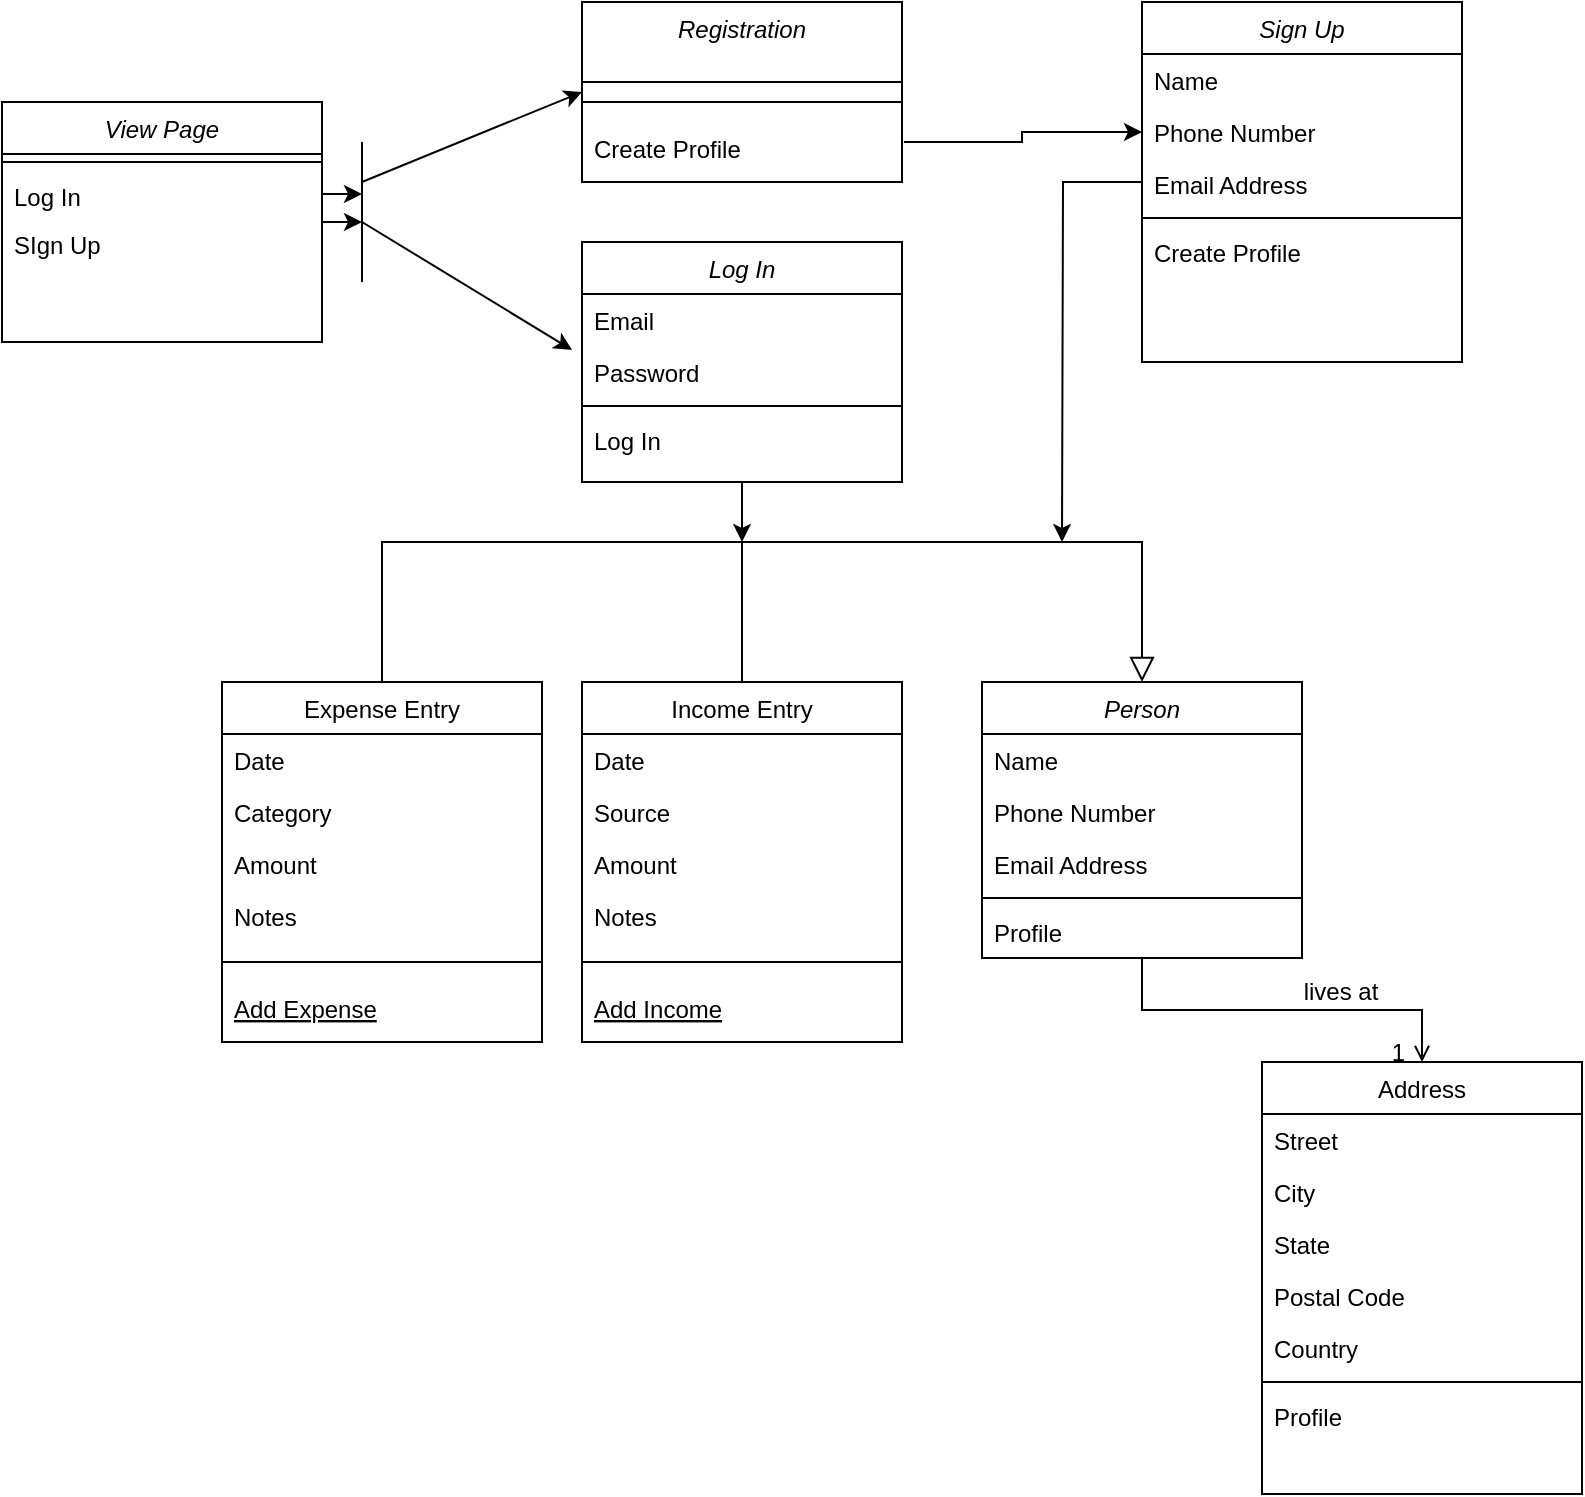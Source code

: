 <mxfile version="22.1.4" type="github" pages="2">
  <diagram id="C5RBs43oDa-KdzZeNtuy" name="Page-1">
    <mxGraphModel dx="1434" dy="790" grid="1" gridSize="10" guides="1" tooltips="1" connect="1" arrows="1" fold="1" page="1" pageScale="1" pageWidth="827" pageHeight="1169" math="0" shadow="0">
      <root>
        <mxCell id="WIyWlLk6GJQsqaUBKTNV-0" />
        <mxCell id="WIyWlLk6GJQsqaUBKTNV-1" parent="WIyWlLk6GJQsqaUBKTNV-0" />
        <mxCell id="zkfFHV4jXpPFQw0GAbJ--0" value="Person" style="swimlane;fontStyle=2;align=center;verticalAlign=top;childLayout=stackLayout;horizontal=1;startSize=26;horizontalStack=0;resizeParent=1;resizeLast=0;collapsible=1;marginBottom=0;rounded=0;shadow=0;strokeWidth=1;" parent="WIyWlLk6GJQsqaUBKTNV-1" vertex="1">
          <mxGeometry x="500" y="360" width="160" height="138" as="geometry">
            <mxRectangle x="230" y="140" width="160" height="26" as="alternateBounds" />
          </mxGeometry>
        </mxCell>
        <mxCell id="zkfFHV4jXpPFQw0GAbJ--1" value="Name" style="text;align=left;verticalAlign=top;spacingLeft=4;spacingRight=4;overflow=hidden;rotatable=0;points=[[0,0.5],[1,0.5]];portConstraint=eastwest;" parent="zkfFHV4jXpPFQw0GAbJ--0" vertex="1">
          <mxGeometry y="26" width="160" height="26" as="geometry" />
        </mxCell>
        <mxCell id="zkfFHV4jXpPFQw0GAbJ--2" value="Phone Number" style="text;align=left;verticalAlign=top;spacingLeft=4;spacingRight=4;overflow=hidden;rotatable=0;points=[[0,0.5],[1,0.5]];portConstraint=eastwest;rounded=0;shadow=0;html=0;" parent="zkfFHV4jXpPFQw0GAbJ--0" vertex="1">
          <mxGeometry y="52" width="160" height="26" as="geometry" />
        </mxCell>
        <mxCell id="zkfFHV4jXpPFQw0GAbJ--3" value="Email Address" style="text;align=left;verticalAlign=top;spacingLeft=4;spacingRight=4;overflow=hidden;rotatable=0;points=[[0,0.5],[1,0.5]];portConstraint=eastwest;rounded=0;shadow=0;html=0;" parent="zkfFHV4jXpPFQw0GAbJ--0" vertex="1">
          <mxGeometry y="78" width="160" height="26" as="geometry" />
        </mxCell>
        <mxCell id="zkfFHV4jXpPFQw0GAbJ--4" value="" style="line;html=1;strokeWidth=1;align=left;verticalAlign=middle;spacingTop=-1;spacingLeft=3;spacingRight=3;rotatable=0;labelPosition=right;points=[];portConstraint=eastwest;" parent="zkfFHV4jXpPFQw0GAbJ--0" vertex="1">
          <mxGeometry y="104" width="160" height="8" as="geometry" />
        </mxCell>
        <mxCell id="zkfFHV4jXpPFQw0GAbJ--5" value="Profile" style="text;align=left;verticalAlign=top;spacingLeft=4;spacingRight=4;overflow=hidden;rotatable=0;points=[[0,0.5],[1,0.5]];portConstraint=eastwest;" parent="zkfFHV4jXpPFQw0GAbJ--0" vertex="1">
          <mxGeometry y="112" width="160" height="26" as="geometry" />
        </mxCell>
        <mxCell id="zkfFHV4jXpPFQw0GAbJ--6" value="Expense Entry" style="swimlane;fontStyle=0;align=center;verticalAlign=top;childLayout=stackLayout;horizontal=1;startSize=26;horizontalStack=0;resizeParent=1;resizeLast=0;collapsible=1;marginBottom=0;rounded=0;shadow=0;strokeWidth=1;" parent="WIyWlLk6GJQsqaUBKTNV-1" vertex="1">
          <mxGeometry x="120" y="360" width="160" height="180" as="geometry">
            <mxRectangle x="130" y="380" width="160" height="26" as="alternateBounds" />
          </mxGeometry>
        </mxCell>
        <mxCell id="zkfFHV4jXpPFQw0GAbJ--7" value="Date" style="text;align=left;verticalAlign=top;spacingLeft=4;spacingRight=4;overflow=hidden;rotatable=0;points=[[0,0.5],[1,0.5]];portConstraint=eastwest;" parent="zkfFHV4jXpPFQw0GAbJ--6" vertex="1">
          <mxGeometry y="26" width="160" height="26" as="geometry" />
        </mxCell>
        <mxCell id="zkfFHV4jXpPFQw0GAbJ--8" value="Category&#xa;" style="text;align=left;verticalAlign=top;spacingLeft=4;spacingRight=4;overflow=hidden;rotatable=0;points=[[0,0.5],[1,0.5]];portConstraint=eastwest;rounded=0;shadow=0;html=0;" parent="zkfFHV4jXpPFQw0GAbJ--6" vertex="1">
          <mxGeometry y="52" width="160" height="26" as="geometry" />
        </mxCell>
        <mxCell id="V0qmAI7NS2M_s_J5uTsk-37" value="Amount" style="text;align=left;verticalAlign=top;spacingLeft=4;spacingRight=4;overflow=hidden;rotatable=0;points=[[0,0.5],[1,0.5]];portConstraint=eastwest;" parent="zkfFHV4jXpPFQw0GAbJ--6" vertex="1">
          <mxGeometry y="78" width="160" height="26" as="geometry" />
        </mxCell>
        <mxCell id="V0qmAI7NS2M_s_J5uTsk-38" value="Notes" style="text;align=left;verticalAlign=top;spacingLeft=4;spacingRight=4;overflow=hidden;rotatable=0;points=[[0,0.5],[1,0.5]];portConstraint=eastwest;" parent="zkfFHV4jXpPFQw0GAbJ--6" vertex="1">
          <mxGeometry y="104" width="160" height="26" as="geometry" />
        </mxCell>
        <mxCell id="zkfFHV4jXpPFQw0GAbJ--9" value="" style="line;html=1;strokeWidth=1;align=left;verticalAlign=middle;spacingTop=-1;spacingLeft=3;spacingRight=3;rotatable=0;labelPosition=right;points=[];portConstraint=eastwest;" parent="zkfFHV4jXpPFQw0GAbJ--6" vertex="1">
          <mxGeometry y="130" width="160" height="20" as="geometry" />
        </mxCell>
        <mxCell id="zkfFHV4jXpPFQw0GAbJ--10" value="Add Expense" style="text;align=left;verticalAlign=top;spacingLeft=4;spacingRight=4;overflow=hidden;rotatable=0;points=[[0,0.5],[1,0.5]];portConstraint=eastwest;fontStyle=4" parent="zkfFHV4jXpPFQw0GAbJ--6" vertex="1">
          <mxGeometry y="150" width="160" height="22" as="geometry" />
        </mxCell>
        <mxCell id="zkfFHV4jXpPFQw0GAbJ--12" value="" style="endArrow=block;endSize=10;endFill=0;shadow=0;strokeWidth=1;rounded=0;edgeStyle=elbowEdgeStyle;elbow=vertical;" parent="WIyWlLk6GJQsqaUBKTNV-1" source="zkfFHV4jXpPFQw0GAbJ--6" target="zkfFHV4jXpPFQw0GAbJ--0" edge="1">
          <mxGeometry width="160" relative="1" as="geometry">
            <mxPoint x="200" y="203" as="sourcePoint" />
            <mxPoint x="200" y="203" as="targetPoint" />
            <Array as="points">
              <mxPoint x="390" y="290" />
            </Array>
          </mxGeometry>
        </mxCell>
        <mxCell id="zkfFHV4jXpPFQw0GAbJ--17" value="Address" style="swimlane;fontStyle=0;align=center;verticalAlign=top;childLayout=stackLayout;horizontal=1;startSize=26;horizontalStack=0;resizeParent=1;resizeLast=0;collapsible=1;marginBottom=0;rounded=0;shadow=0;strokeWidth=1;" parent="WIyWlLk6GJQsqaUBKTNV-1" vertex="1">
          <mxGeometry x="640" y="550" width="160" height="216" as="geometry">
            <mxRectangle x="550" y="140" width="160" height="26" as="alternateBounds" />
          </mxGeometry>
        </mxCell>
        <mxCell id="zkfFHV4jXpPFQw0GAbJ--18" value="Street" style="text;align=left;verticalAlign=top;spacingLeft=4;spacingRight=4;overflow=hidden;rotatable=0;points=[[0,0.5],[1,0.5]];portConstraint=eastwest;" parent="zkfFHV4jXpPFQw0GAbJ--17" vertex="1">
          <mxGeometry y="26" width="160" height="26" as="geometry" />
        </mxCell>
        <mxCell id="zkfFHV4jXpPFQw0GAbJ--19" value="City" style="text;align=left;verticalAlign=top;spacingLeft=4;spacingRight=4;overflow=hidden;rotatable=0;points=[[0,0.5],[1,0.5]];portConstraint=eastwest;rounded=0;shadow=0;html=0;" parent="zkfFHV4jXpPFQw0GAbJ--17" vertex="1">
          <mxGeometry y="52" width="160" height="26" as="geometry" />
        </mxCell>
        <mxCell id="zkfFHV4jXpPFQw0GAbJ--20" value="State" style="text;align=left;verticalAlign=top;spacingLeft=4;spacingRight=4;overflow=hidden;rotatable=0;points=[[0,0.5],[1,0.5]];portConstraint=eastwest;rounded=0;shadow=0;html=0;" parent="zkfFHV4jXpPFQw0GAbJ--17" vertex="1">
          <mxGeometry y="78" width="160" height="26" as="geometry" />
        </mxCell>
        <mxCell id="zkfFHV4jXpPFQw0GAbJ--21" value="Postal Code" style="text;align=left;verticalAlign=top;spacingLeft=4;spacingRight=4;overflow=hidden;rotatable=0;points=[[0,0.5],[1,0.5]];portConstraint=eastwest;rounded=0;shadow=0;html=0;" parent="zkfFHV4jXpPFQw0GAbJ--17" vertex="1">
          <mxGeometry y="104" width="160" height="26" as="geometry" />
        </mxCell>
        <mxCell id="zkfFHV4jXpPFQw0GAbJ--22" value="Country" style="text;align=left;verticalAlign=top;spacingLeft=4;spacingRight=4;overflow=hidden;rotatable=0;points=[[0,0.5],[1,0.5]];portConstraint=eastwest;rounded=0;shadow=0;html=0;" parent="zkfFHV4jXpPFQw0GAbJ--17" vertex="1">
          <mxGeometry y="130" width="160" height="26" as="geometry" />
        </mxCell>
        <mxCell id="zkfFHV4jXpPFQw0GAbJ--23" value="" style="line;html=1;strokeWidth=1;align=left;verticalAlign=middle;spacingTop=-1;spacingLeft=3;spacingRight=3;rotatable=0;labelPosition=right;points=[];portConstraint=eastwest;" parent="zkfFHV4jXpPFQw0GAbJ--17" vertex="1">
          <mxGeometry y="156" width="160" height="8" as="geometry" />
        </mxCell>
        <mxCell id="RwSJvnbC-nWXZ6n9HWjN-0" value="Profile&#xa;" style="text;align=left;verticalAlign=top;spacingLeft=4;spacingRight=4;overflow=hidden;rotatable=0;points=[[0,0.5],[1,0.5]];portConstraint=eastwest;rounded=0;shadow=0;html=0;" parent="zkfFHV4jXpPFQw0GAbJ--17" vertex="1">
          <mxGeometry y="164" width="160" height="26" as="geometry" />
        </mxCell>
        <mxCell id="zkfFHV4jXpPFQw0GAbJ--26" value="" style="endArrow=open;shadow=0;strokeWidth=1;rounded=0;endFill=1;edgeStyle=elbowEdgeStyle;elbow=vertical;" parent="WIyWlLk6GJQsqaUBKTNV-1" source="zkfFHV4jXpPFQw0GAbJ--0" target="zkfFHV4jXpPFQw0GAbJ--17" edge="1">
          <mxGeometry x="0.5" y="41" relative="1" as="geometry">
            <mxPoint x="380" y="192" as="sourcePoint" />
            <mxPoint x="540" y="192" as="targetPoint" />
            <mxPoint x="-40" y="32" as="offset" />
          </mxGeometry>
        </mxCell>
        <mxCell id="zkfFHV4jXpPFQw0GAbJ--28" value="1" style="resizable=0;align=right;verticalAlign=bottom;labelBackgroundColor=none;fontSize=12;" parent="zkfFHV4jXpPFQw0GAbJ--26" connectable="0" vertex="1">
          <mxGeometry x="1" relative="1" as="geometry">
            <mxPoint x="-7" y="4" as="offset" />
          </mxGeometry>
        </mxCell>
        <mxCell id="zkfFHV4jXpPFQw0GAbJ--29" value="lives at" style="text;html=1;resizable=0;points=[];;align=center;verticalAlign=middle;labelBackgroundColor=none;rounded=0;shadow=0;strokeWidth=1;fontSize=12;" parent="zkfFHV4jXpPFQw0GAbJ--26" vertex="1" connectable="0">
          <mxGeometry x="0.5" y="49" relative="1" as="geometry">
            <mxPoint x="-19" y="40" as="offset" />
          </mxGeometry>
        </mxCell>
        <mxCell id="OWMEc4dcQNJPwpy4H92r-28" style="edgeStyle=orthogonalEdgeStyle;rounded=0;orthogonalLoop=1;jettySize=auto;html=1;" edge="1" parent="WIyWlLk6GJQsqaUBKTNV-1" source="V0qmAI7NS2M_s_J5uTsk-2">
          <mxGeometry relative="1" as="geometry">
            <mxPoint x="380" y="290" as="targetPoint" />
          </mxGeometry>
        </mxCell>
        <mxCell id="V0qmAI7NS2M_s_J5uTsk-2" value="Log In" style="swimlane;fontStyle=2;align=center;verticalAlign=top;childLayout=stackLayout;horizontal=1;startSize=26;horizontalStack=0;resizeParent=1;resizeLast=0;collapsible=1;marginBottom=0;rounded=0;shadow=0;strokeWidth=1;" parent="WIyWlLk6GJQsqaUBKTNV-1" vertex="1">
          <mxGeometry x="300" y="140" width="160" height="120" as="geometry">
            <mxRectangle x="230" y="140" width="160" height="26" as="alternateBounds" />
          </mxGeometry>
        </mxCell>
        <mxCell id="V0qmAI7NS2M_s_J5uTsk-3" value="Email" style="text;align=left;verticalAlign=top;spacingLeft=4;spacingRight=4;overflow=hidden;rotatable=0;points=[[0,0.5],[1,0.5]];portConstraint=eastwest;" parent="V0qmAI7NS2M_s_J5uTsk-2" vertex="1">
          <mxGeometry y="26" width="160" height="26" as="geometry" />
        </mxCell>
        <mxCell id="V0qmAI7NS2M_s_J5uTsk-4" value="Password" style="text;align=left;verticalAlign=top;spacingLeft=4;spacingRight=4;overflow=hidden;rotatable=0;points=[[0,0.5],[1,0.5]];portConstraint=eastwest;rounded=0;shadow=0;html=0;" parent="V0qmAI7NS2M_s_J5uTsk-2" vertex="1">
          <mxGeometry y="52" width="160" height="26" as="geometry" />
        </mxCell>
        <mxCell id="V0qmAI7NS2M_s_J5uTsk-6" value="" style="line;html=1;strokeWidth=1;align=left;verticalAlign=middle;spacingTop=-1;spacingLeft=3;spacingRight=3;rotatable=0;labelPosition=right;points=[];portConstraint=eastwest;" parent="V0qmAI7NS2M_s_J5uTsk-2" vertex="1">
          <mxGeometry y="78" width="160" height="8" as="geometry" />
        </mxCell>
        <mxCell id="V0qmAI7NS2M_s_J5uTsk-7" value="Log In" style="text;align=left;verticalAlign=top;spacingLeft=4;spacingRight=4;overflow=hidden;rotatable=0;points=[[0,0.5],[1,0.5]];portConstraint=eastwest;" parent="V0qmAI7NS2M_s_J5uTsk-2" vertex="1">
          <mxGeometry y="86" width="160" height="24" as="geometry" />
        </mxCell>
        <mxCell id="OWMEc4dcQNJPwpy4H92r-10" style="edgeStyle=orthogonalEdgeStyle;rounded=0;orthogonalLoop=1;jettySize=auto;html=1;entryX=0;entryY=0.5;entryDx=0;entryDy=0;exitX=1.006;exitY=2.5;exitDx=0;exitDy=0;exitPerimeter=0;" edge="1" parent="WIyWlLk6GJQsqaUBKTNV-1" source="V0qmAI7NS2M_s_J5uTsk-29" target="OWMEc4dcQNJPwpy4H92r-5">
          <mxGeometry relative="1" as="geometry">
            <mxPoint x="560" y="92" as="targetPoint" />
            <mxPoint x="360" y="91" as="sourcePoint" />
          </mxGeometry>
        </mxCell>
        <mxCell id="V0qmAI7NS2M_s_J5uTsk-24" value="Registration" style="swimlane;fontStyle=2;align=center;verticalAlign=top;childLayout=stackLayout;horizontal=1;startSize=40;horizontalStack=0;resizeParent=1;resizeLast=0;collapsible=1;marginBottom=0;rounded=0;shadow=0;strokeWidth=1;" parent="WIyWlLk6GJQsqaUBKTNV-1" vertex="1">
          <mxGeometry x="300" y="20" width="160" height="90" as="geometry">
            <mxRectangle x="230" y="140" width="160" height="26" as="alternateBounds" />
          </mxGeometry>
        </mxCell>
        <mxCell id="V0qmAI7NS2M_s_J5uTsk-28" value="" style="line;html=1;strokeWidth=1;align=left;verticalAlign=middle;spacingTop=-1;spacingLeft=3;spacingRight=3;rotatable=0;labelPosition=right;points=[];portConstraint=eastwest;" parent="V0qmAI7NS2M_s_J5uTsk-24" vertex="1">
          <mxGeometry y="40" width="160" height="20" as="geometry" />
        </mxCell>
        <mxCell id="V0qmAI7NS2M_s_J5uTsk-29" value="Create Profile" style="text;align=left;verticalAlign=top;spacingLeft=4;spacingRight=4;overflow=hidden;rotatable=0;points=[[0,0.5],[1,0.5]];portConstraint=eastwest;" parent="V0qmAI7NS2M_s_J5uTsk-24" vertex="1">
          <mxGeometry y="60" width="160" height="4" as="geometry" />
        </mxCell>
        <mxCell id="V0qmAI7NS2M_s_J5uTsk-33" value="" style="endArrow=none;html=1;rounded=0;exitX=0.5;exitY=0;exitDx=0;exitDy=0;" parent="WIyWlLk6GJQsqaUBKTNV-1" edge="1">
          <mxGeometry width="50" height="50" relative="1" as="geometry">
            <mxPoint x="380" y="360" as="sourcePoint" />
            <mxPoint x="380" y="290" as="targetPoint" />
          </mxGeometry>
        </mxCell>
        <mxCell id="V0qmAI7NS2M_s_J5uTsk-39" value="Income Entry" style="swimlane;fontStyle=0;align=center;verticalAlign=top;childLayout=stackLayout;horizontal=1;startSize=26;horizontalStack=0;resizeParent=1;resizeLast=0;collapsible=1;marginBottom=0;rounded=0;shadow=0;strokeWidth=1;" parent="WIyWlLk6GJQsqaUBKTNV-1" vertex="1">
          <mxGeometry x="300" y="360" width="160" height="180" as="geometry">
            <mxRectangle x="130" y="380" width="160" height="26" as="alternateBounds" />
          </mxGeometry>
        </mxCell>
        <mxCell id="V0qmAI7NS2M_s_J5uTsk-40" value="Date" style="text;align=left;verticalAlign=top;spacingLeft=4;spacingRight=4;overflow=hidden;rotatable=0;points=[[0,0.5],[1,0.5]];portConstraint=eastwest;" parent="V0qmAI7NS2M_s_J5uTsk-39" vertex="1">
          <mxGeometry y="26" width="160" height="26" as="geometry" />
        </mxCell>
        <mxCell id="V0qmAI7NS2M_s_J5uTsk-41" value="Source" style="text;align=left;verticalAlign=top;spacingLeft=4;spacingRight=4;overflow=hidden;rotatable=0;points=[[0,0.5],[1,0.5]];portConstraint=eastwest;rounded=0;shadow=0;html=0;" parent="V0qmAI7NS2M_s_J5uTsk-39" vertex="1">
          <mxGeometry y="52" width="160" height="26" as="geometry" />
        </mxCell>
        <mxCell id="V0qmAI7NS2M_s_J5uTsk-42" value="Amount" style="text;align=left;verticalAlign=top;spacingLeft=4;spacingRight=4;overflow=hidden;rotatable=0;points=[[0,0.5],[1,0.5]];portConstraint=eastwest;" parent="V0qmAI7NS2M_s_J5uTsk-39" vertex="1">
          <mxGeometry y="78" width="160" height="26" as="geometry" />
        </mxCell>
        <mxCell id="V0qmAI7NS2M_s_J5uTsk-43" value="Notes" style="text;align=left;verticalAlign=top;spacingLeft=4;spacingRight=4;overflow=hidden;rotatable=0;points=[[0,0.5],[1,0.5]];portConstraint=eastwest;" parent="V0qmAI7NS2M_s_J5uTsk-39" vertex="1">
          <mxGeometry y="104" width="160" height="26" as="geometry" />
        </mxCell>
        <mxCell id="V0qmAI7NS2M_s_J5uTsk-44" value="" style="line;html=1;strokeWidth=1;align=left;verticalAlign=middle;spacingTop=-1;spacingLeft=3;spacingRight=3;rotatable=0;labelPosition=right;points=[];portConstraint=eastwest;" parent="V0qmAI7NS2M_s_J5uTsk-39" vertex="1">
          <mxGeometry y="130" width="160" height="20" as="geometry" />
        </mxCell>
        <mxCell id="V0qmAI7NS2M_s_J5uTsk-45" value="Add Income" style="text;align=left;verticalAlign=top;spacingLeft=4;spacingRight=4;overflow=hidden;rotatable=0;points=[[0,0.5],[1,0.5]];portConstraint=eastwest;fontStyle=4" parent="V0qmAI7NS2M_s_J5uTsk-39" vertex="1">
          <mxGeometry y="150" width="160" height="22" as="geometry" />
        </mxCell>
        <mxCell id="OWMEc4dcQNJPwpy4H92r-11" style="edgeStyle=orthogonalEdgeStyle;rounded=0;orthogonalLoop=1;jettySize=auto;html=1;" edge="1" parent="WIyWlLk6GJQsqaUBKTNV-1" source="OWMEc4dcQNJPwpy4H92r-3">
          <mxGeometry relative="1" as="geometry">
            <mxPoint x="540" y="290" as="targetPoint" />
          </mxGeometry>
        </mxCell>
        <mxCell id="OWMEc4dcQNJPwpy4H92r-3" value="Sign Up" style="swimlane;fontStyle=2;align=center;verticalAlign=top;childLayout=stackLayout;horizontal=1;startSize=26;horizontalStack=0;resizeParent=1;resizeLast=0;collapsible=1;marginBottom=0;rounded=0;shadow=0;strokeWidth=1;" vertex="1" parent="WIyWlLk6GJQsqaUBKTNV-1">
          <mxGeometry x="580" y="20" width="160" height="180" as="geometry">
            <mxRectangle x="230" y="140" width="160" height="26" as="alternateBounds" />
          </mxGeometry>
        </mxCell>
        <mxCell id="OWMEc4dcQNJPwpy4H92r-4" value="Name" style="text;align=left;verticalAlign=top;spacingLeft=4;spacingRight=4;overflow=hidden;rotatable=0;points=[[0,0.5],[1,0.5]];portConstraint=eastwest;" vertex="1" parent="OWMEc4dcQNJPwpy4H92r-3">
          <mxGeometry y="26" width="160" height="26" as="geometry" />
        </mxCell>
        <mxCell id="OWMEc4dcQNJPwpy4H92r-5" value="Phone Number" style="text;align=left;verticalAlign=top;spacingLeft=4;spacingRight=4;overflow=hidden;rotatable=0;points=[[0,0.5],[1,0.5]];portConstraint=eastwest;rounded=0;shadow=0;html=0;" vertex="1" parent="OWMEc4dcQNJPwpy4H92r-3">
          <mxGeometry y="52" width="160" height="26" as="geometry" />
        </mxCell>
        <mxCell id="OWMEc4dcQNJPwpy4H92r-6" value="Email Address" style="text;align=left;verticalAlign=top;spacingLeft=4;spacingRight=4;overflow=hidden;rotatable=0;points=[[0,0.5],[1,0.5]];portConstraint=eastwest;rounded=0;shadow=0;html=0;" vertex="1" parent="OWMEc4dcQNJPwpy4H92r-3">
          <mxGeometry y="78" width="160" height="26" as="geometry" />
        </mxCell>
        <mxCell id="OWMEc4dcQNJPwpy4H92r-7" value="" style="line;html=1;strokeWidth=1;align=left;verticalAlign=middle;spacingTop=-1;spacingLeft=3;spacingRight=3;rotatable=0;labelPosition=right;points=[];portConstraint=eastwest;" vertex="1" parent="OWMEc4dcQNJPwpy4H92r-3">
          <mxGeometry y="104" width="160" height="8" as="geometry" />
        </mxCell>
        <mxCell id="OWMEc4dcQNJPwpy4H92r-8" value="Create Profile" style="text;align=left;verticalAlign=top;spacingLeft=4;spacingRight=4;overflow=hidden;rotatable=0;points=[[0,0.5],[1,0.5]];portConstraint=eastwest;" vertex="1" parent="OWMEc4dcQNJPwpy4H92r-3">
          <mxGeometry y="112" width="160" height="28" as="geometry" />
        </mxCell>
        <mxCell id="OWMEc4dcQNJPwpy4H92r-26" style="edgeStyle=orthogonalEdgeStyle;rounded=0;orthogonalLoop=1;jettySize=auto;html=1;" edge="1" parent="WIyWlLk6GJQsqaUBKTNV-1" source="OWMEc4dcQNJPwpy4H92r-19">
          <mxGeometry relative="1" as="geometry">
            <mxPoint x="190" y="130" as="targetPoint" />
          </mxGeometry>
        </mxCell>
        <mxCell id="OWMEc4dcQNJPwpy4H92r-19" value="View Page" style="swimlane;fontStyle=2;align=center;verticalAlign=top;childLayout=stackLayout;horizontal=1;startSize=26;horizontalStack=0;resizeParent=1;resizeLast=0;collapsible=1;marginBottom=0;rounded=0;shadow=0;strokeWidth=1;" vertex="1" parent="WIyWlLk6GJQsqaUBKTNV-1">
          <mxGeometry x="10" y="70" width="160" height="120" as="geometry">
            <mxRectangle x="230" y="140" width="160" height="26" as="alternateBounds" />
          </mxGeometry>
        </mxCell>
        <mxCell id="OWMEc4dcQNJPwpy4H92r-23" value="" style="line;html=1;strokeWidth=1;align=left;verticalAlign=middle;spacingTop=-1;spacingLeft=3;spacingRight=3;rotatable=0;labelPosition=right;points=[];portConstraint=eastwest;" vertex="1" parent="OWMEc4dcQNJPwpy4H92r-19">
          <mxGeometry y="26" width="160" height="8" as="geometry" />
        </mxCell>
        <mxCell id="OWMEc4dcQNJPwpy4H92r-27" style="edgeStyle=orthogonalEdgeStyle;rounded=0;orthogonalLoop=1;jettySize=auto;html=1;" edge="1" parent="OWMEc4dcQNJPwpy4H92r-19" source="OWMEc4dcQNJPwpy4H92r-24">
          <mxGeometry relative="1" as="geometry">
            <mxPoint x="180" y="46" as="targetPoint" />
          </mxGeometry>
        </mxCell>
        <mxCell id="OWMEc4dcQNJPwpy4H92r-24" value="Log In" style="text;align=left;verticalAlign=top;spacingLeft=4;spacingRight=4;overflow=hidden;rotatable=0;points=[[0,0.5],[1,0.5]];portConstraint=eastwest;" vertex="1" parent="OWMEc4dcQNJPwpy4H92r-19">
          <mxGeometry y="34" width="160" height="24" as="geometry" />
        </mxCell>
        <mxCell id="OWMEc4dcQNJPwpy4H92r-25" value="SIgn Up" style="text;align=left;verticalAlign=top;spacingLeft=4;spacingRight=4;overflow=hidden;rotatable=0;points=[[0,0.5],[1,0.5]];portConstraint=eastwest;" vertex="1" parent="OWMEc4dcQNJPwpy4H92r-19">
          <mxGeometry y="58" width="160" height="24" as="geometry" />
        </mxCell>
        <mxCell id="OWMEc4dcQNJPwpy4H92r-29" value="" style="endArrow=none;html=1;rounded=0;exitX=0.5;exitY=0;exitDx=0;exitDy=0;" edge="1" parent="WIyWlLk6GJQsqaUBKTNV-1">
          <mxGeometry width="50" height="50" relative="1" as="geometry">
            <mxPoint x="190" y="160" as="sourcePoint" />
            <mxPoint x="190" y="90" as="targetPoint" />
          </mxGeometry>
        </mxCell>
        <mxCell id="OWMEc4dcQNJPwpy4H92r-30" value="" style="endArrow=classic;html=1;rounded=0;entryX=0;entryY=0.5;entryDx=0;entryDy=0;" edge="1" parent="WIyWlLk6GJQsqaUBKTNV-1" target="V0qmAI7NS2M_s_J5uTsk-24">
          <mxGeometry width="50" height="50" relative="1" as="geometry">
            <mxPoint x="190" y="110" as="sourcePoint" />
            <mxPoint x="560" y="280" as="targetPoint" />
          </mxGeometry>
        </mxCell>
        <mxCell id="OWMEc4dcQNJPwpy4H92r-31" value="" style="endArrow=classic;html=1;rounded=0;entryX=-0.031;entryY=1.077;entryDx=0;entryDy=0;entryPerimeter=0;" edge="1" parent="WIyWlLk6GJQsqaUBKTNV-1" target="V0qmAI7NS2M_s_J5uTsk-3">
          <mxGeometry width="50" height="50" relative="1" as="geometry">
            <mxPoint x="190" y="130" as="sourcePoint" />
            <mxPoint x="310" y="75" as="targetPoint" />
          </mxGeometry>
        </mxCell>
      </root>
    </mxGraphModel>
  </diagram>
  <diagram id="GKsVNZ8LiKyiPyUXvJva" name="Page-2">
    <mxGraphModel dx="1434" dy="790" grid="1" gridSize="10" guides="1" tooltips="1" connect="1" arrows="1" fold="1" page="1" pageScale="1" pageWidth="850" pageHeight="1100" math="0" shadow="0">
      <root>
        <mxCell id="0" />
        <mxCell id="1" parent="0" />
        <mxCell id="3lauEzBOKQi7U_fNbQyB-1" style="edgeStyle=orthogonalEdgeStyle;rounded=0;orthogonalLoop=1;jettySize=auto;html=1;" parent="1" source="3lauEzBOKQi7U_fNbQyB-2" edge="1">
          <mxGeometry relative="1" as="geometry">
            <mxPoint x="120" y="165" as="targetPoint" />
          </mxGeometry>
        </mxCell>
        <mxCell id="3lauEzBOKQi7U_fNbQyB-2" value="" style="ellipse;whiteSpace=wrap;html=1;aspect=fixed;fillColor=#FF6666;" parent="1" vertex="1">
          <mxGeometry x="50" y="150" width="30" height="30" as="geometry" />
        </mxCell>
        <mxCell id="3lauEzBOKQi7U_fNbQyB-3" style="edgeStyle=orthogonalEdgeStyle;rounded=0;orthogonalLoop=1;jettySize=auto;html=1;" parent="1" source="3lauEzBOKQi7U_fNbQyB-4" edge="1">
          <mxGeometry relative="1" as="geometry">
            <mxPoint x="320" y="165" as="targetPoint" />
            <Array as="points">
              <mxPoint x="300" y="165" />
              <mxPoint x="300" y="166" />
            </Array>
          </mxGeometry>
        </mxCell>
        <mxCell id="3lauEzBOKQi7U_fNbQyB-4" value="Log In" style="rounded=1;whiteSpace=wrap;html=1;" parent="1" vertex="1">
          <mxGeometry x="200" y="145" width="80" height="40" as="geometry" />
        </mxCell>
        <mxCell id="3lauEzBOKQi7U_fNbQyB-5" style="edgeStyle=orthogonalEdgeStyle;rounded=0;orthogonalLoop=1;jettySize=auto;html=1;exitX=0.5;exitY=1;exitDx=0;exitDy=0;entryX=0;entryY=0.5;entryDx=0;entryDy=0;" parent="1" source="3lauEzBOKQi7U_fNbQyB-7" target="3lauEzBOKQi7U_fNbQyB-9" edge="1">
          <mxGeometry relative="1" as="geometry">
            <mxPoint x="90" y="220" as="sourcePoint" />
            <mxPoint x="170" y="320" as="targetPoint" />
            <Array as="points">
              <mxPoint x="140" y="250" />
            </Array>
          </mxGeometry>
        </mxCell>
        <mxCell id="3lauEzBOKQi7U_fNbQyB-6" style="edgeStyle=orthogonalEdgeStyle;rounded=0;orthogonalLoop=1;jettySize=auto;html=1;" parent="1" source="3lauEzBOKQi7U_fNbQyB-7" edge="1">
          <mxGeometry relative="1" as="geometry">
            <mxPoint x="200" y="165" as="targetPoint" />
          </mxGeometry>
        </mxCell>
        <mxCell id="3lauEzBOKQi7U_fNbQyB-7" value="" style="rhombus;whiteSpace=wrap;html=1;" parent="1" vertex="1">
          <mxGeometry x="120" y="150" width="40" height="30" as="geometry" />
        </mxCell>
        <mxCell id="3lauEzBOKQi7U_fNbQyB-8" style="edgeStyle=orthogonalEdgeStyle;rounded=0;orthogonalLoop=1;jettySize=auto;html=1;" parent="1" source="3lauEzBOKQi7U_fNbQyB-9" edge="1">
          <mxGeometry relative="1" as="geometry">
            <mxPoint x="320" y="250" as="targetPoint" />
          </mxGeometry>
        </mxCell>
        <mxCell id="3lauEzBOKQi7U_fNbQyB-9" value="Sign Up" style="rounded=1;whiteSpace=wrap;html=1;" parent="1" vertex="1">
          <mxGeometry x="180" y="230" width="90" height="40" as="geometry" />
        </mxCell>
        <mxCell id="3lauEzBOKQi7U_fNbQyB-10" value="" style="endArrow=none;html=1;rounded=0;" parent="1" edge="1">
          <mxGeometry width="50" height="50" relative="1" as="geometry">
            <mxPoint x="320" y="160" as="sourcePoint" />
            <mxPoint x="320" y="250" as="targetPoint" />
            <Array as="points">
              <mxPoint x="320" y="210" />
            </Array>
          </mxGeometry>
        </mxCell>
        <mxCell id="3lauEzBOKQi7U_fNbQyB-11" value="" style="endArrow=classic;html=1;rounded=0;" parent="1" edge="1">
          <mxGeometry width="50" height="50" relative="1" as="geometry">
            <mxPoint x="320" y="200" as="sourcePoint" />
            <mxPoint x="360" y="200" as="targetPoint" />
          </mxGeometry>
        </mxCell>
        <mxCell id="3lauEzBOKQi7U_fNbQyB-12" style="edgeStyle=orthogonalEdgeStyle;rounded=0;orthogonalLoop=1;jettySize=auto;html=1;" parent="1" source="3lauEzBOKQi7U_fNbQyB-13" edge="1">
          <mxGeometry relative="1" as="geometry">
            <mxPoint x="420" y="350" as="targetPoint" />
          </mxGeometry>
        </mxCell>
        <mxCell id="3lauEzBOKQi7U_fNbQyB-13" value="Home Page" style="rounded=1;whiteSpace=wrap;html=1;" parent="1" vertex="1">
          <mxGeometry x="360" y="170" width="120" height="60" as="geometry" />
        </mxCell>
        <mxCell id="3lauEzBOKQi7U_fNbQyB-14" value="" style="endArrow=none;html=1;rounded=0;" parent="1" edge="1">
          <mxGeometry width="50" height="50" relative="1" as="geometry">
            <mxPoint x="160" y="350" as="sourcePoint" />
            <mxPoint x="720" y="350" as="targetPoint" />
          </mxGeometry>
        </mxCell>
        <mxCell id="3lauEzBOKQi7U_fNbQyB-15" value="" style="endArrow=none;html=1;rounded=0;" parent="1" edge="1">
          <mxGeometry width="50" height="50" relative="1" as="geometry">
            <mxPoint x="160" y="410" as="sourcePoint" />
            <mxPoint x="160" y="350" as="targetPoint" />
            <Array as="points">
              <mxPoint x="160" y="380" />
            </Array>
          </mxGeometry>
        </mxCell>
        <mxCell id="3lauEzBOKQi7U_fNbQyB-16" style="edgeStyle=orthogonalEdgeStyle;rounded=0;orthogonalLoop=1;jettySize=auto;html=1;" parent="1" source="3lauEzBOKQi7U_fNbQyB-17" edge="1">
          <mxGeometry relative="1" as="geometry">
            <mxPoint x="160" y="510" as="targetPoint" />
            <Array as="points">
              <mxPoint x="160" y="500" />
            </Array>
          </mxGeometry>
        </mxCell>
        <mxCell id="3lauEzBOKQi7U_fNbQyB-17" value="Create Expense" style="rounded=1;whiteSpace=wrap;html=1;" parent="1" vertex="1">
          <mxGeometry x="110" y="400" width="120" height="60" as="geometry" />
        </mxCell>
        <mxCell id="3lauEzBOKQi7U_fNbQyB-18" style="edgeStyle=orthogonalEdgeStyle;rounded=0;orthogonalLoop=1;jettySize=auto;html=1;" parent="1" source="3lauEzBOKQi7U_fNbQyB-19" edge="1">
          <mxGeometry relative="1" as="geometry">
            <mxPoint x="430" y="490" as="targetPoint" />
          </mxGeometry>
        </mxCell>
        <mxCell id="3lauEzBOKQi7U_fNbQyB-19" value="Create Income" style="rounded=1;whiteSpace=wrap;html=1;" parent="1" vertex="1">
          <mxGeometry x="370" y="400" width="120" height="60" as="geometry" />
        </mxCell>
        <mxCell id="3lauEzBOKQi7U_fNbQyB-20" value="" style="endArrow=none;html=1;rounded=0;" parent="1" edge="1">
          <mxGeometry width="50" height="50" relative="1" as="geometry">
            <mxPoint x="419.5" y="400" as="sourcePoint" />
            <mxPoint x="419.5" y="350" as="targetPoint" />
            <Array as="points">
              <mxPoint x="420" y="350" />
            </Array>
          </mxGeometry>
        </mxCell>
        <mxCell id="3lauEzBOKQi7U_fNbQyB-21" value="Transfer Money" style="rounded=1;whiteSpace=wrap;html=1;" parent="1" vertex="1">
          <mxGeometry x="660" y="400" width="120" height="60" as="geometry" />
        </mxCell>
        <mxCell id="3lauEzBOKQi7U_fNbQyB-22" value="" style="endArrow=none;html=1;rounded=0;exitX=0.5;exitY=0;exitDx=0;exitDy=0;" parent="1" source="3lauEzBOKQi7U_fNbQyB-21" edge="1">
          <mxGeometry width="50" height="50" relative="1" as="geometry">
            <mxPoint x="770" y="400" as="sourcePoint" />
            <mxPoint x="720" y="350" as="targetPoint" />
            <Array as="points">
              <mxPoint x="720" y="380" />
              <mxPoint x="720" y="360" />
            </Array>
          </mxGeometry>
        </mxCell>
        <mxCell id="3lauEzBOKQi7U_fNbQyB-23" value="" style="endArrow=none;html=1;rounded=0;" parent="1" edge="1">
          <mxGeometry width="50" height="50" relative="1" as="geometry">
            <mxPoint x="270" y="510" as="sourcePoint" />
            <mxPoint x="65" y="510" as="targetPoint" />
          </mxGeometry>
        </mxCell>
        <mxCell id="3lauEzBOKQi7U_fNbQyB-24" value="" style="endArrow=none;html=1;rounded=0;" parent="1" edge="1">
          <mxGeometry width="50" height="50" relative="1" as="geometry">
            <mxPoint x="64.5" y="550" as="sourcePoint" />
            <mxPoint x="64.5" y="510" as="targetPoint" />
            <Array as="points">
              <mxPoint x="64.5" y="540" />
            </Array>
          </mxGeometry>
        </mxCell>
        <mxCell id="1XoOyAqStyMLW2MbARhC-15" style="edgeStyle=orthogonalEdgeStyle;rounded=0;orthogonalLoop=1;jettySize=auto;html=1;" edge="1" parent="1" source="3lauEzBOKQi7U_fNbQyB-25">
          <mxGeometry relative="1" as="geometry">
            <mxPoint x="100" y="710" as="targetPoint" />
          </mxGeometry>
        </mxCell>
        <mxCell id="3lauEzBOKQi7U_fNbQyB-25" value="Date" style="rounded=1;whiteSpace=wrap;html=1;" parent="1" vertex="1">
          <mxGeometry x="15" y="550" width="100" height="30" as="geometry" />
        </mxCell>
        <mxCell id="3lauEzBOKQi7U_fNbQyB-26" value="" style="endArrow=none;html=1;rounded=0;" parent="1" edge="1">
          <mxGeometry width="50" height="50" relative="1" as="geometry">
            <mxPoint x="149.5" y="600" as="sourcePoint" />
            <mxPoint x="149.5" y="510" as="targetPoint" />
            <Array as="points">
              <mxPoint x="149.5" y="570" />
            </Array>
          </mxGeometry>
        </mxCell>
        <mxCell id="1XoOyAqStyMLW2MbARhC-16" style="edgeStyle=orthogonalEdgeStyle;rounded=0;orthogonalLoop=1;jettySize=auto;html=1;" edge="1" parent="1" source="3lauEzBOKQi7U_fNbQyB-27">
          <mxGeometry relative="1" as="geometry">
            <mxPoint x="140" y="710" as="targetPoint" />
          </mxGeometry>
        </mxCell>
        <mxCell id="3lauEzBOKQi7U_fNbQyB-27" value="Category" style="rounded=1;whiteSpace=wrap;html=1;" parent="1" vertex="1">
          <mxGeometry x="100" y="600" width="100" height="30" as="geometry" />
        </mxCell>
        <mxCell id="1XoOyAqStyMLW2MbARhC-18" style="edgeStyle=orthogonalEdgeStyle;rounded=0;orthogonalLoop=1;jettySize=auto;html=1;" edge="1" parent="1" source="3lauEzBOKQi7U_fNbQyB-28">
          <mxGeometry relative="1" as="geometry">
            <mxPoint x="210" y="710" as="targetPoint" />
          </mxGeometry>
        </mxCell>
        <mxCell id="3lauEzBOKQi7U_fNbQyB-28" value="Amount" style="rounded=1;whiteSpace=wrap;html=1;" parent="1" vertex="1">
          <mxGeometry x="160" y="660" width="100" height="30" as="geometry" />
        </mxCell>
        <mxCell id="3lauEzBOKQi7U_fNbQyB-29" value="" style="endArrow=none;html=1;rounded=0;exitX=0.5;exitY=0;exitDx=0;exitDy=0;" parent="1" source="3lauEzBOKQi7U_fNbQyB-28" edge="1">
          <mxGeometry width="50" height="50" relative="1" as="geometry">
            <mxPoint x="219.5" y="590" as="sourcePoint" />
            <mxPoint x="210" y="510" as="targetPoint" />
            <Array as="points">
              <mxPoint x="210" y="560" />
            </Array>
          </mxGeometry>
        </mxCell>
        <mxCell id="1XoOyAqStyMLW2MbARhC-17" style="edgeStyle=orthogonalEdgeStyle;rounded=0;orthogonalLoop=1;jettySize=auto;html=1;" edge="1" parent="1" source="3lauEzBOKQi7U_fNbQyB-30">
          <mxGeometry relative="1" as="geometry">
            <mxPoint x="290" y="710" as="targetPoint" />
          </mxGeometry>
        </mxCell>
        <mxCell id="3lauEzBOKQi7U_fNbQyB-30" value="Notes" style="rounded=1;whiteSpace=wrap;html=1;" parent="1" vertex="1">
          <mxGeometry x="220" y="600" width="100" height="30" as="geometry" />
        </mxCell>
        <mxCell id="3lauEzBOKQi7U_fNbQyB-31" value="" style="endArrow=none;html=1;rounded=0;exitX=0.5;exitY=0;exitDx=0;exitDy=0;" parent="1" source="3lauEzBOKQi7U_fNbQyB-30" edge="1">
          <mxGeometry width="50" height="50" relative="1" as="geometry">
            <mxPoint x="270" y="590" as="sourcePoint" />
            <mxPoint x="270.5" y="510" as="targetPoint" />
            <Array as="points">
              <mxPoint x="270" y="560" />
            </Array>
          </mxGeometry>
        </mxCell>
        <mxCell id="3lauEzBOKQi7U_fNbQyB-32" value="" style="endArrow=none;html=1;rounded=0;" parent="1" edge="1">
          <mxGeometry width="50" height="50" relative="1" as="geometry">
            <mxPoint x="520" y="490" as="sourcePoint" />
            <mxPoint x="320" y="490" as="targetPoint" />
            <Array as="points">
              <mxPoint x="430" y="490" />
            </Array>
          </mxGeometry>
        </mxCell>
        <mxCell id="3lauEzBOKQi7U_fNbQyB-33" value="" style="endArrow=none;html=1;rounded=0;" parent="1" edge="1">
          <mxGeometry width="50" height="50" relative="1" as="geometry">
            <mxPoint x="320" y="530" as="sourcePoint" />
            <mxPoint x="320" y="490" as="targetPoint" />
            <Array as="points">
              <mxPoint x="320" y="520" />
              <mxPoint x="320" y="500" />
            </Array>
          </mxGeometry>
        </mxCell>
        <mxCell id="3lauEzBOKQi7U_fNbQyB-34" value="" style="endArrow=none;html=1;rounded=0;" parent="1" edge="1">
          <mxGeometry width="50" height="50" relative="1" as="geometry">
            <mxPoint x="399.5" y="580" as="sourcePoint" />
            <mxPoint x="399.5" y="490" as="targetPoint" />
            <Array as="points">
              <mxPoint x="399.5" y="550" />
            </Array>
          </mxGeometry>
        </mxCell>
        <mxCell id="1XoOyAqStyMLW2MbARhC-12" style="edgeStyle=orthogonalEdgeStyle;rounded=0;orthogonalLoop=1;jettySize=auto;html=1;" edge="1" parent="1" source="3lauEzBOKQi7U_fNbQyB-35">
          <mxGeometry relative="1" as="geometry">
            <mxPoint x="400" y="690" as="targetPoint" />
          </mxGeometry>
        </mxCell>
        <mxCell id="3lauEzBOKQi7U_fNbQyB-35" value="Source" style="rounded=1;whiteSpace=wrap;html=1;" parent="1" vertex="1">
          <mxGeometry x="350" y="580" width="100" height="30" as="geometry" />
        </mxCell>
        <mxCell id="1XoOyAqStyMLW2MbARhC-6" style="edgeStyle=orthogonalEdgeStyle;rounded=0;orthogonalLoop=1;jettySize=auto;html=1;" edge="1" parent="1" source="3lauEzBOKQi7U_fNbQyB-36">
          <mxGeometry relative="1" as="geometry">
            <mxPoint x="460" y="690" as="targetPoint" />
          </mxGeometry>
        </mxCell>
        <mxCell id="3lauEzBOKQi7U_fNbQyB-36" value="Amount" style="rounded=1;whiteSpace=wrap;html=1;" parent="1" vertex="1">
          <mxGeometry x="410" y="630" width="100" height="30" as="geometry" />
        </mxCell>
        <mxCell id="3lauEzBOKQi7U_fNbQyB-37" value="" style="endArrow=none;html=1;rounded=0;" parent="1" edge="1">
          <mxGeometry width="50" height="50" relative="1" as="geometry">
            <mxPoint x="460" y="630" as="sourcePoint" />
            <mxPoint x="460" y="490" as="targetPoint" />
            <Array as="points">
              <mxPoint x="460" y="550" />
            </Array>
          </mxGeometry>
        </mxCell>
        <mxCell id="1XoOyAqStyMLW2MbARhC-13" style="edgeStyle=orthogonalEdgeStyle;rounded=0;orthogonalLoop=1;jettySize=auto;html=1;" edge="1" parent="1" source="3lauEzBOKQi7U_fNbQyB-38">
          <mxGeometry relative="1" as="geometry">
            <mxPoint x="520" y="690" as="targetPoint" />
          </mxGeometry>
        </mxCell>
        <mxCell id="3lauEzBOKQi7U_fNbQyB-38" value="Notes" style="rounded=1;whiteSpace=wrap;html=1;" parent="1" vertex="1">
          <mxGeometry x="470" y="570" width="100" height="30" as="geometry" />
        </mxCell>
        <mxCell id="3lauEzBOKQi7U_fNbQyB-39" value="" style="endArrow=none;html=1;rounded=0;" parent="1" edge="1">
          <mxGeometry width="50" height="50" relative="1" as="geometry">
            <mxPoint x="520" y="570" as="sourcePoint" />
            <mxPoint x="520.5" y="490" as="targetPoint" />
            <Array as="points">
              <mxPoint x="520" y="540" />
            </Array>
          </mxGeometry>
        </mxCell>
        <mxCell id="1XoOyAqStyMLW2MbARhC-11" style="edgeStyle=orthogonalEdgeStyle;rounded=0;orthogonalLoop=1;jettySize=auto;html=1;" edge="1" parent="1" source="3lauEzBOKQi7U_fNbQyB-40">
          <mxGeometry relative="1" as="geometry">
            <mxPoint x="380" y="690" as="targetPoint" />
          </mxGeometry>
        </mxCell>
        <mxCell id="3lauEzBOKQi7U_fNbQyB-40" value="Date" style="rounded=1;whiteSpace=wrap;html=1;" parent="1" vertex="1">
          <mxGeometry x="280" y="530" width="100" height="30" as="geometry" />
        </mxCell>
        <mxCell id="3lauEzBOKQi7U_fNbQyB-41" style="edgeStyle=orthogonalEdgeStyle;rounded=0;orthogonalLoop=1;jettySize=auto;html=1;" parent="1" edge="1">
          <mxGeometry relative="1" as="geometry">
            <mxPoint x="720" y="490" as="targetPoint" />
            <mxPoint x="720" y="460" as="sourcePoint" />
          </mxGeometry>
        </mxCell>
        <mxCell id="3lauEzBOKQi7U_fNbQyB-42" value="" style="endArrow=none;html=1;rounded=0;" parent="1" edge="1">
          <mxGeometry width="50" height="50" relative="1" as="geometry">
            <mxPoint x="800" y="490" as="sourcePoint" />
            <mxPoint x="640" y="490" as="targetPoint" />
            <Array as="points">
              <mxPoint x="720" y="490" />
            </Array>
          </mxGeometry>
        </mxCell>
        <mxCell id="1XoOyAqStyMLW2MbARhC-22" style="edgeStyle=orthogonalEdgeStyle;rounded=0;orthogonalLoop=1;jettySize=auto;html=1;" edge="1" parent="1" source="3lauEzBOKQi7U_fNbQyB-43">
          <mxGeometry relative="1" as="geometry">
            <mxPoint x="790" y="620" as="targetPoint" />
          </mxGeometry>
        </mxCell>
        <mxCell id="3lauEzBOKQi7U_fNbQyB-43" value="To Account" style="rounded=1;whiteSpace=wrap;html=1;" parent="1" vertex="1">
          <mxGeometry x="740" y="530" width="100" height="30" as="geometry" />
        </mxCell>
        <mxCell id="1XoOyAqStyMLW2MbARhC-23" style="edgeStyle=orthogonalEdgeStyle;rounded=0;orthogonalLoop=1;jettySize=auto;html=1;" edge="1" parent="1" source="3lauEzBOKQi7U_fNbQyB-44">
          <mxGeometry relative="1" as="geometry">
            <mxPoint x="640" y="620" as="targetPoint" />
          </mxGeometry>
        </mxCell>
        <mxCell id="3lauEzBOKQi7U_fNbQyB-44" value="From Account" style="rounded=1;whiteSpace=wrap;html=1;" parent="1" vertex="1">
          <mxGeometry x="590" y="535" width="100" height="30" as="geometry" />
        </mxCell>
        <mxCell id="3lauEzBOKQi7U_fNbQyB-45" value="" style="endArrow=none;html=1;rounded=0;" parent="1" edge="1">
          <mxGeometry width="50" height="50" relative="1" as="geometry">
            <mxPoint x="640" y="530" as="sourcePoint" />
            <mxPoint x="640" y="490" as="targetPoint" />
            <Array as="points">
              <mxPoint x="640" y="530" />
            </Array>
          </mxGeometry>
        </mxCell>
        <mxCell id="3lauEzBOKQi7U_fNbQyB-46" value="" style="endArrow=none;html=1;rounded=0;" parent="1" edge="1">
          <mxGeometry width="50" height="50" relative="1" as="geometry">
            <mxPoint x="800" y="490" as="sourcePoint" />
            <mxPoint x="800" y="530" as="targetPoint" />
            <Array as="points">
              <mxPoint x="800" y="490" />
            </Array>
          </mxGeometry>
        </mxCell>
        <mxCell id="1XoOyAqStyMLW2MbARhC-4" value="Add Expense" style="rounded=1;whiteSpace=wrap;html=1;" vertex="1" parent="1">
          <mxGeometry x="150" y="740" width="100" height="30" as="geometry" />
        </mxCell>
        <mxCell id="1XoOyAqStyMLW2MbARhC-5" value="Add Income" style="rounded=1;whiteSpace=wrap;html=1;" vertex="1" parent="1">
          <mxGeometry x="400" y="730" width="100" height="30" as="geometry" />
        </mxCell>
        <mxCell id="1XoOyAqStyMLW2MbARhC-7" value="Transfer" style="rounded=1;whiteSpace=wrap;html=1;" vertex="1" parent="1">
          <mxGeometry x="640" y="710" width="100" height="30" as="geometry" />
        </mxCell>
        <mxCell id="1XoOyAqStyMLW2MbARhC-10" value="" style="endArrow=none;html=1;rounded=0;" edge="1" parent="1">
          <mxGeometry width="50" height="50" relative="1" as="geometry">
            <mxPoint x="562.5" y="690" as="sourcePoint" />
            <mxPoint x="357.5" y="690" as="targetPoint" />
          </mxGeometry>
        </mxCell>
        <mxCell id="1XoOyAqStyMLW2MbARhC-14" value="" style="endArrow=none;html=1;rounded=0;" edge="1" parent="1">
          <mxGeometry width="50" height="50" relative="1" as="geometry">
            <mxPoint x="320" y="710" as="sourcePoint" />
            <mxPoint x="75" y="710" as="targetPoint" />
          </mxGeometry>
        </mxCell>
        <mxCell id="1XoOyAqStyMLW2MbARhC-19" value="" style="endArrow=classic;html=1;rounded=0;entryX=0.5;entryY=0;entryDx=0;entryDy=0;" edge="1" parent="1" target="1XoOyAqStyMLW2MbARhC-4">
          <mxGeometry width="50" height="50" relative="1" as="geometry">
            <mxPoint x="200" y="710" as="sourcePoint" />
            <mxPoint x="450" y="580" as="targetPoint" />
          </mxGeometry>
        </mxCell>
        <mxCell id="1XoOyAqStyMLW2MbARhC-20" value="" style="endArrow=classic;html=1;rounded=0;" edge="1" parent="1">
          <mxGeometry width="50" height="50" relative="1" as="geometry">
            <mxPoint x="450" y="690" as="sourcePoint" />
            <mxPoint x="450" y="730" as="targetPoint" />
          </mxGeometry>
        </mxCell>
        <mxCell id="1XoOyAqStyMLW2MbARhC-21" value="" style="endArrow=none;html=1;rounded=0;" edge="1" parent="1">
          <mxGeometry width="50" height="50" relative="1" as="geometry">
            <mxPoint x="822.5" y="620" as="sourcePoint" />
            <mxPoint x="617.5" y="620" as="targetPoint" />
          </mxGeometry>
        </mxCell>
        <mxCell id="1XoOyAqStyMLW2MbARhC-24" value="" style="endArrow=classic;html=1;rounded=0;" edge="1" parent="1">
          <mxGeometry width="50" height="50" relative="1" as="geometry">
            <mxPoint x="719.5" y="620" as="sourcePoint" />
            <mxPoint x="720" y="710" as="targetPoint" />
          </mxGeometry>
        </mxCell>
        <mxCell id="1XoOyAqStyMLW2MbARhC-26" value="" style="endArrow=classic;html=1;rounded=0;entryX=0.5;entryY=0;entryDx=0;entryDy=0;entryPerimeter=0;" edge="1" parent="1">
          <mxGeometry width="50" height="50" relative="1" as="geometry">
            <mxPoint x="200" y="770" as="sourcePoint" />
            <mxPoint x="200" y="810" as="targetPoint" />
          </mxGeometry>
        </mxCell>
        <mxCell id="1XoOyAqStyMLW2MbARhC-27" value="" style="endArrow=classic;html=1;rounded=0;" edge="1" parent="1">
          <mxGeometry width="50" height="50" relative="1" as="geometry">
            <mxPoint x="690" y="740" as="sourcePoint" />
            <mxPoint x="690" y="810" as="targetPoint" />
          </mxGeometry>
        </mxCell>
        <mxCell id="1XoOyAqStyMLW2MbARhC-28" value="" style="endArrow=classic;html=1;rounded=0;" edge="1" parent="1">
          <mxGeometry width="50" height="50" relative="1" as="geometry">
            <mxPoint x="450" y="760" as="sourcePoint" />
            <mxPoint x="450" y="810" as="targetPoint" />
          </mxGeometry>
        </mxCell>
        <mxCell id="1XoOyAqStyMLW2MbARhC-32" value="" style="ellipse;html=1;shape=endState;fillColor=#000000;strokeColor=#ff0000;" vertex="1" parent="1">
          <mxGeometry x="430" y="860" width="30" height="30" as="geometry" />
        </mxCell>
        <mxCell id="1XoOyAqStyMLW2MbARhC-33" value="" style="shape=line;html=1;strokeWidth=6;strokeColor=#ff0000;" vertex="1" parent="1">
          <mxGeometry x="180" y="810" width="530" height="10" as="geometry" />
        </mxCell>
        <mxCell id="1XoOyAqStyMLW2MbARhC-40" value="" style="edgeStyle=orthogonalEdgeStyle;html=1;verticalAlign=bottom;endArrow=open;endSize=8;strokeColor=#ff0000;rounded=0;entryX=0.5;entryY=0;entryDx=0;entryDy=0;" edge="1" source="1XoOyAqStyMLW2MbARhC-33" parent="1" target="1XoOyAqStyMLW2MbARhC-32">
          <mxGeometry relative="1" as="geometry">
            <mxPoint x="420" y="650" as="targetPoint" />
            <Array as="points">
              <mxPoint x="445" y="830" />
              <mxPoint x="445" y="830" />
            </Array>
          </mxGeometry>
        </mxCell>
      </root>
    </mxGraphModel>
  </diagram>
</mxfile>
